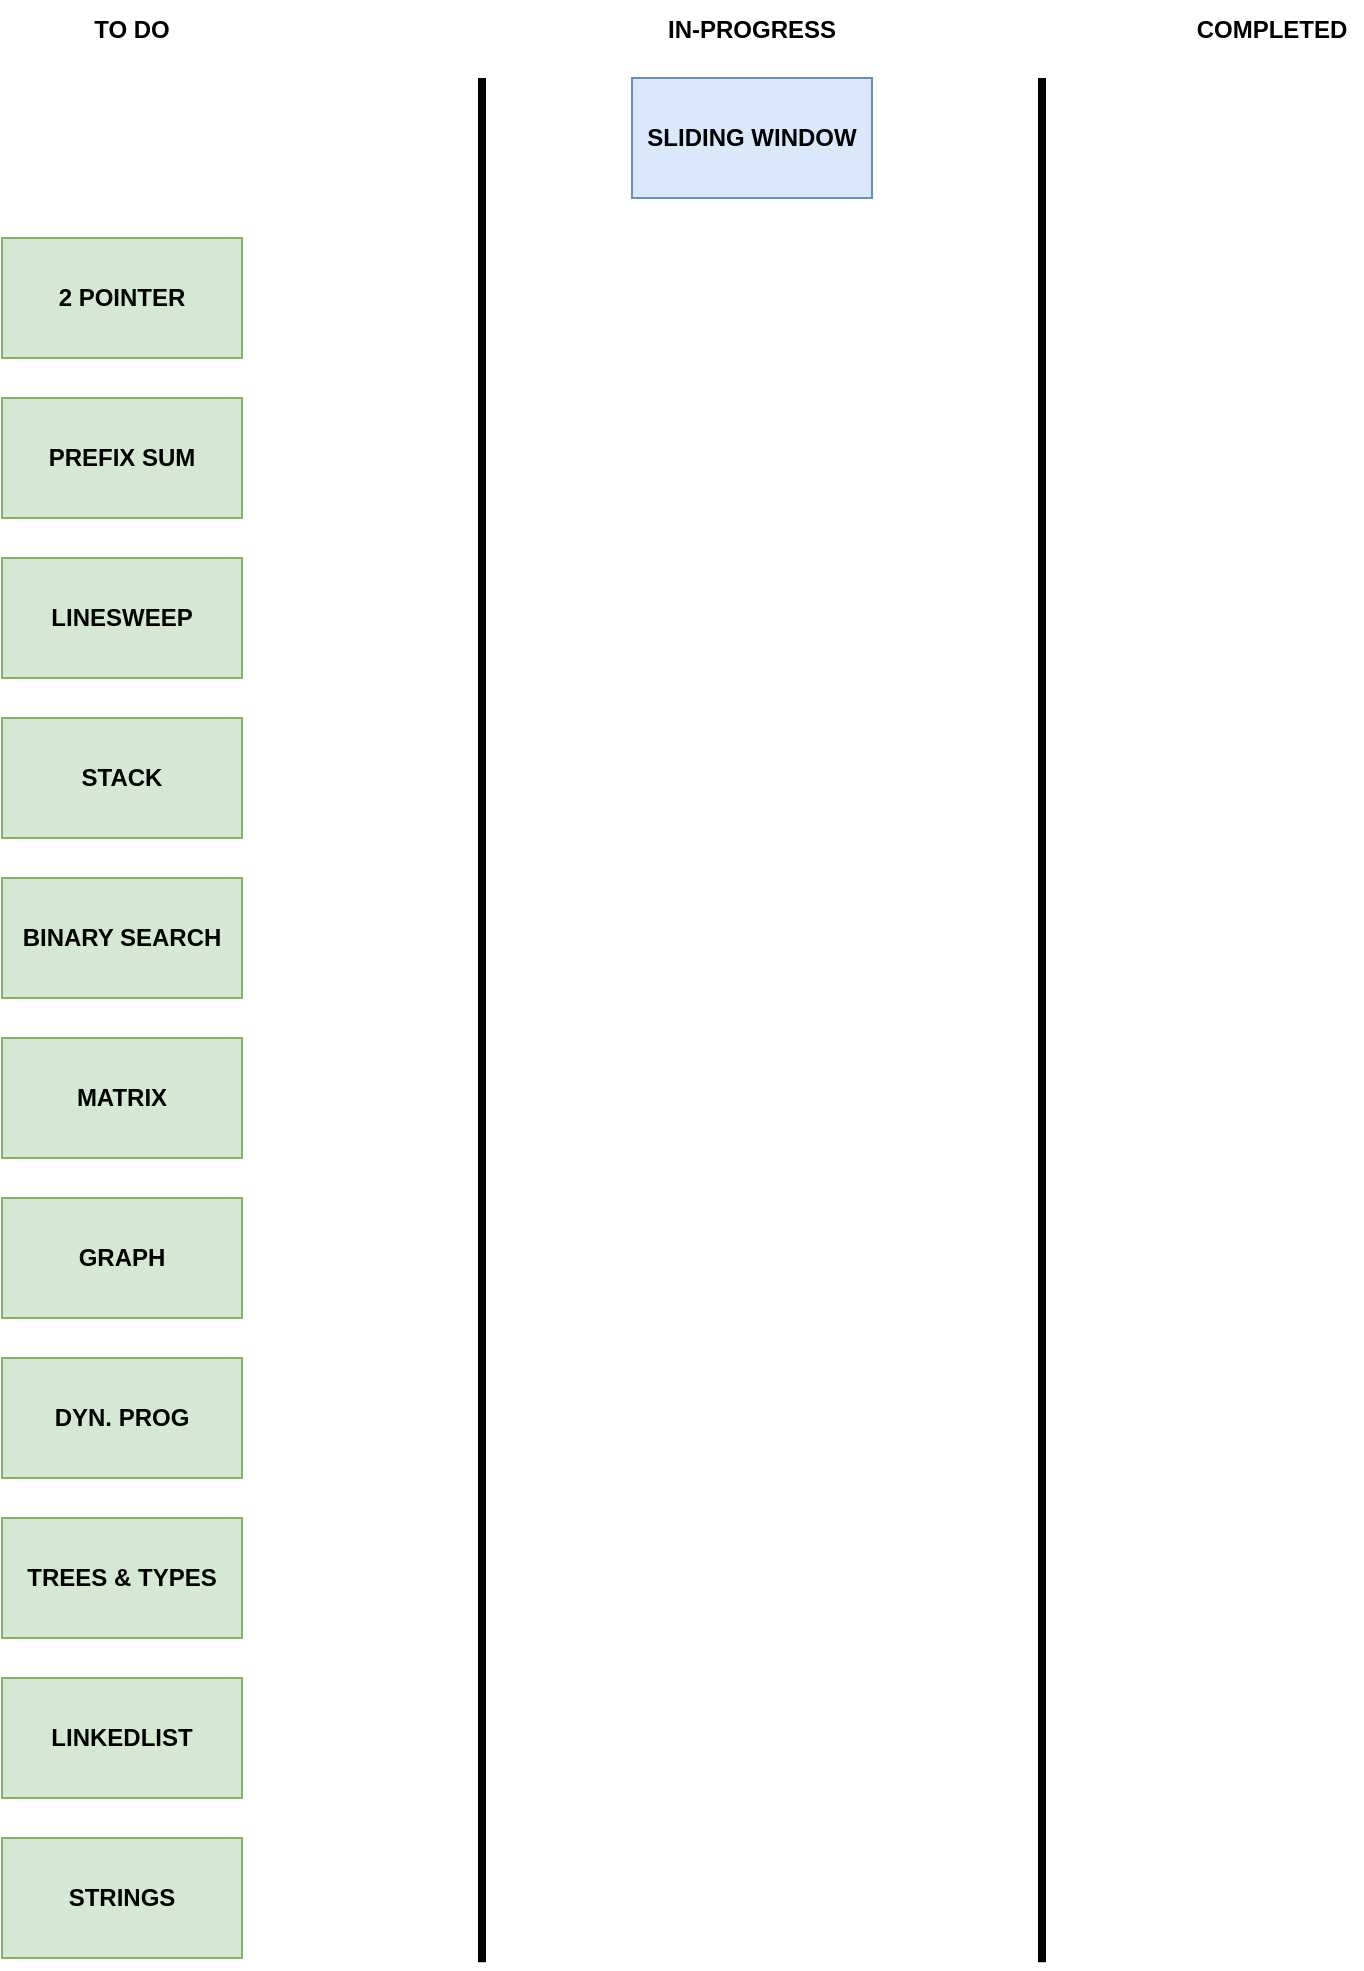 <mxfile version="26.0.11">
  <diagram name="Page-1" id="svBv-zBPLVtbtiTf6Jia">
    <mxGraphModel dx="955" dy="562" grid="1" gridSize="10" guides="1" tooltips="1" connect="1" arrows="1" fold="1" page="1" pageScale="1" pageWidth="850" pageHeight="1100" math="0" shadow="0">
      <root>
        <mxCell id="0" />
        <mxCell id="1" parent="0" />
        <mxCell id="3AZIx9r4ZMq2hVfcq7Wi-1" value="&lt;b&gt;SLIDING WINDOW&lt;/b&gt;" style="rounded=0;whiteSpace=wrap;html=1;fillColor=#dae8fc;strokeColor=#6c8ebf;" vertex="1" parent="1">
          <mxGeometry x="395" y="79" width="120" height="60" as="geometry" />
        </mxCell>
        <mxCell id="3AZIx9r4ZMq2hVfcq7Wi-2" value="&lt;b&gt;PREFIX SUM&lt;/b&gt;" style="rounded=0;whiteSpace=wrap;html=1;fillColor=#d5e8d4;strokeColor=#82b366;" vertex="1" parent="1">
          <mxGeometry x="80" y="239" width="120" height="60" as="geometry" />
        </mxCell>
        <mxCell id="3AZIx9r4ZMq2hVfcq7Wi-3" value="&lt;b&gt;LINESWEEP&lt;/b&gt;" style="rounded=0;whiteSpace=wrap;html=1;fillColor=#d5e8d4;strokeColor=#82b366;" vertex="1" parent="1">
          <mxGeometry x="80" y="319" width="120" height="60" as="geometry" />
        </mxCell>
        <mxCell id="3AZIx9r4ZMq2hVfcq7Wi-4" value="&lt;b&gt;STACK&lt;/b&gt;" style="rounded=0;whiteSpace=wrap;html=1;fillColor=#d5e8d4;strokeColor=#82b366;" vertex="1" parent="1">
          <mxGeometry x="80" y="399" width="120" height="60" as="geometry" />
        </mxCell>
        <mxCell id="3AZIx9r4ZMq2hVfcq7Wi-5" value="&lt;b&gt;BINARY SEARCH&lt;/b&gt;" style="rounded=0;whiteSpace=wrap;html=1;fillColor=#d5e8d4;strokeColor=#82b366;" vertex="1" parent="1">
          <mxGeometry x="80" y="479" width="120" height="60" as="geometry" />
        </mxCell>
        <mxCell id="3AZIx9r4ZMq2hVfcq7Wi-6" value="&lt;b&gt;2 POINTER&lt;/b&gt;" style="rounded=0;whiteSpace=wrap;html=1;fillColor=#d5e8d4;strokeColor=#82b366;" vertex="1" parent="1">
          <mxGeometry x="80" y="159" width="120" height="60" as="geometry" />
        </mxCell>
        <mxCell id="3AZIx9r4ZMq2hVfcq7Wi-7" value="&lt;b&gt;MATRIX&lt;/b&gt;" style="rounded=0;whiteSpace=wrap;html=1;fillColor=#d5e8d4;strokeColor=#82b366;" vertex="1" parent="1">
          <mxGeometry x="80" y="559" width="120" height="60" as="geometry" />
        </mxCell>
        <mxCell id="3AZIx9r4ZMq2hVfcq7Wi-8" value="&lt;b&gt;GRAPH&lt;/b&gt;" style="rounded=0;whiteSpace=wrap;html=1;fillColor=#d5e8d4;strokeColor=#82b366;" vertex="1" parent="1">
          <mxGeometry x="80" y="639" width="120" height="60" as="geometry" />
        </mxCell>
        <mxCell id="3AZIx9r4ZMq2hVfcq7Wi-9" value="&lt;b&gt;DYN. PROG&lt;/b&gt;" style="rounded=0;whiteSpace=wrap;html=1;fillColor=#d5e8d4;strokeColor=#82b366;" vertex="1" parent="1">
          <mxGeometry x="80" y="719" width="120" height="60" as="geometry" />
        </mxCell>
        <mxCell id="3AZIx9r4ZMq2hVfcq7Wi-10" value="&lt;b&gt;TREES &amp;amp; TYPES&lt;/b&gt;" style="rounded=0;whiteSpace=wrap;html=1;fillColor=#d5e8d4;strokeColor=#82b366;" vertex="1" parent="1">
          <mxGeometry x="80" y="799" width="120" height="60" as="geometry" />
        </mxCell>
        <mxCell id="3AZIx9r4ZMq2hVfcq7Wi-11" value="&lt;b&gt;LINKEDLIST&lt;/b&gt;" style="rounded=0;whiteSpace=wrap;html=1;fillColor=#d5e8d4;strokeColor=#82b366;" vertex="1" parent="1">
          <mxGeometry x="80" y="879" width="120" height="60" as="geometry" />
        </mxCell>
        <mxCell id="3AZIx9r4ZMq2hVfcq7Wi-12" value="&lt;b&gt;STRINGS&lt;/b&gt;" style="rounded=0;whiteSpace=wrap;html=1;fillColor=#d5e8d4;strokeColor=#82b366;" vertex="1" parent="1">
          <mxGeometry x="80" y="959" width="120" height="60" as="geometry" />
        </mxCell>
        <mxCell id="3AZIx9r4ZMq2hVfcq7Wi-13" value="" style="endArrow=none;html=1;rounded=0;strokeWidth=4;" edge="1" parent="1">
          <mxGeometry width="50" height="50" relative="1" as="geometry">
            <mxPoint x="320" y="79" as="sourcePoint" />
            <mxPoint x="320" y="1021.133" as="targetPoint" />
          </mxGeometry>
        </mxCell>
        <mxCell id="3AZIx9r4ZMq2hVfcq7Wi-14" value="" style="endArrow=none;html=1;rounded=0;strokeWidth=4;" edge="1" parent="1">
          <mxGeometry width="50" height="50" relative="1" as="geometry">
            <mxPoint x="600" y="79" as="sourcePoint" />
            <mxPoint x="600" y="1021.133" as="targetPoint" />
          </mxGeometry>
        </mxCell>
        <mxCell id="3AZIx9r4ZMq2hVfcq7Wi-15" value="&lt;b&gt;IN-PROGRESS&lt;/b&gt;" style="text;strokeColor=none;align=center;fillColor=none;html=1;verticalAlign=middle;whiteSpace=wrap;rounded=0;" vertex="1" parent="1">
          <mxGeometry x="410" y="40" width="90" height="30" as="geometry" />
        </mxCell>
        <mxCell id="3AZIx9r4ZMq2hVfcq7Wi-16" value="&lt;b&gt;TO DO&lt;/b&gt;" style="text;strokeColor=none;align=center;fillColor=none;html=1;verticalAlign=middle;whiteSpace=wrap;rounded=0;" vertex="1" parent="1">
          <mxGeometry x="100" y="40" width="90" height="30" as="geometry" />
        </mxCell>
        <mxCell id="3AZIx9r4ZMq2hVfcq7Wi-17" value="&lt;b&gt;COMPLETED&lt;/b&gt;" style="text;strokeColor=none;align=center;fillColor=none;html=1;verticalAlign=middle;whiteSpace=wrap;rounded=0;" vertex="1" parent="1">
          <mxGeometry x="670" y="40" width="90" height="30" as="geometry" />
        </mxCell>
      </root>
    </mxGraphModel>
  </diagram>
</mxfile>
